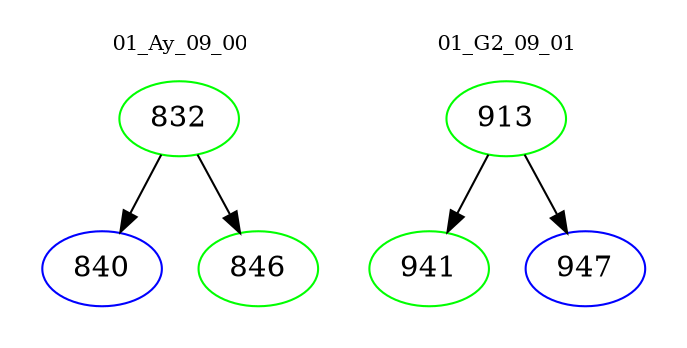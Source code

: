 digraph{
subgraph cluster_0 {
color = white
label = "01_Ay_09_00";
fontsize=10;
T0_832 [label="832", color="green"]
T0_832 -> T0_840 [color="black"]
T0_840 [label="840", color="blue"]
T0_832 -> T0_846 [color="black"]
T0_846 [label="846", color="green"]
}
subgraph cluster_1 {
color = white
label = "01_G2_09_01";
fontsize=10;
T1_913 [label="913", color="green"]
T1_913 -> T1_941 [color="black"]
T1_941 [label="941", color="green"]
T1_913 -> T1_947 [color="black"]
T1_947 [label="947", color="blue"]
}
}
